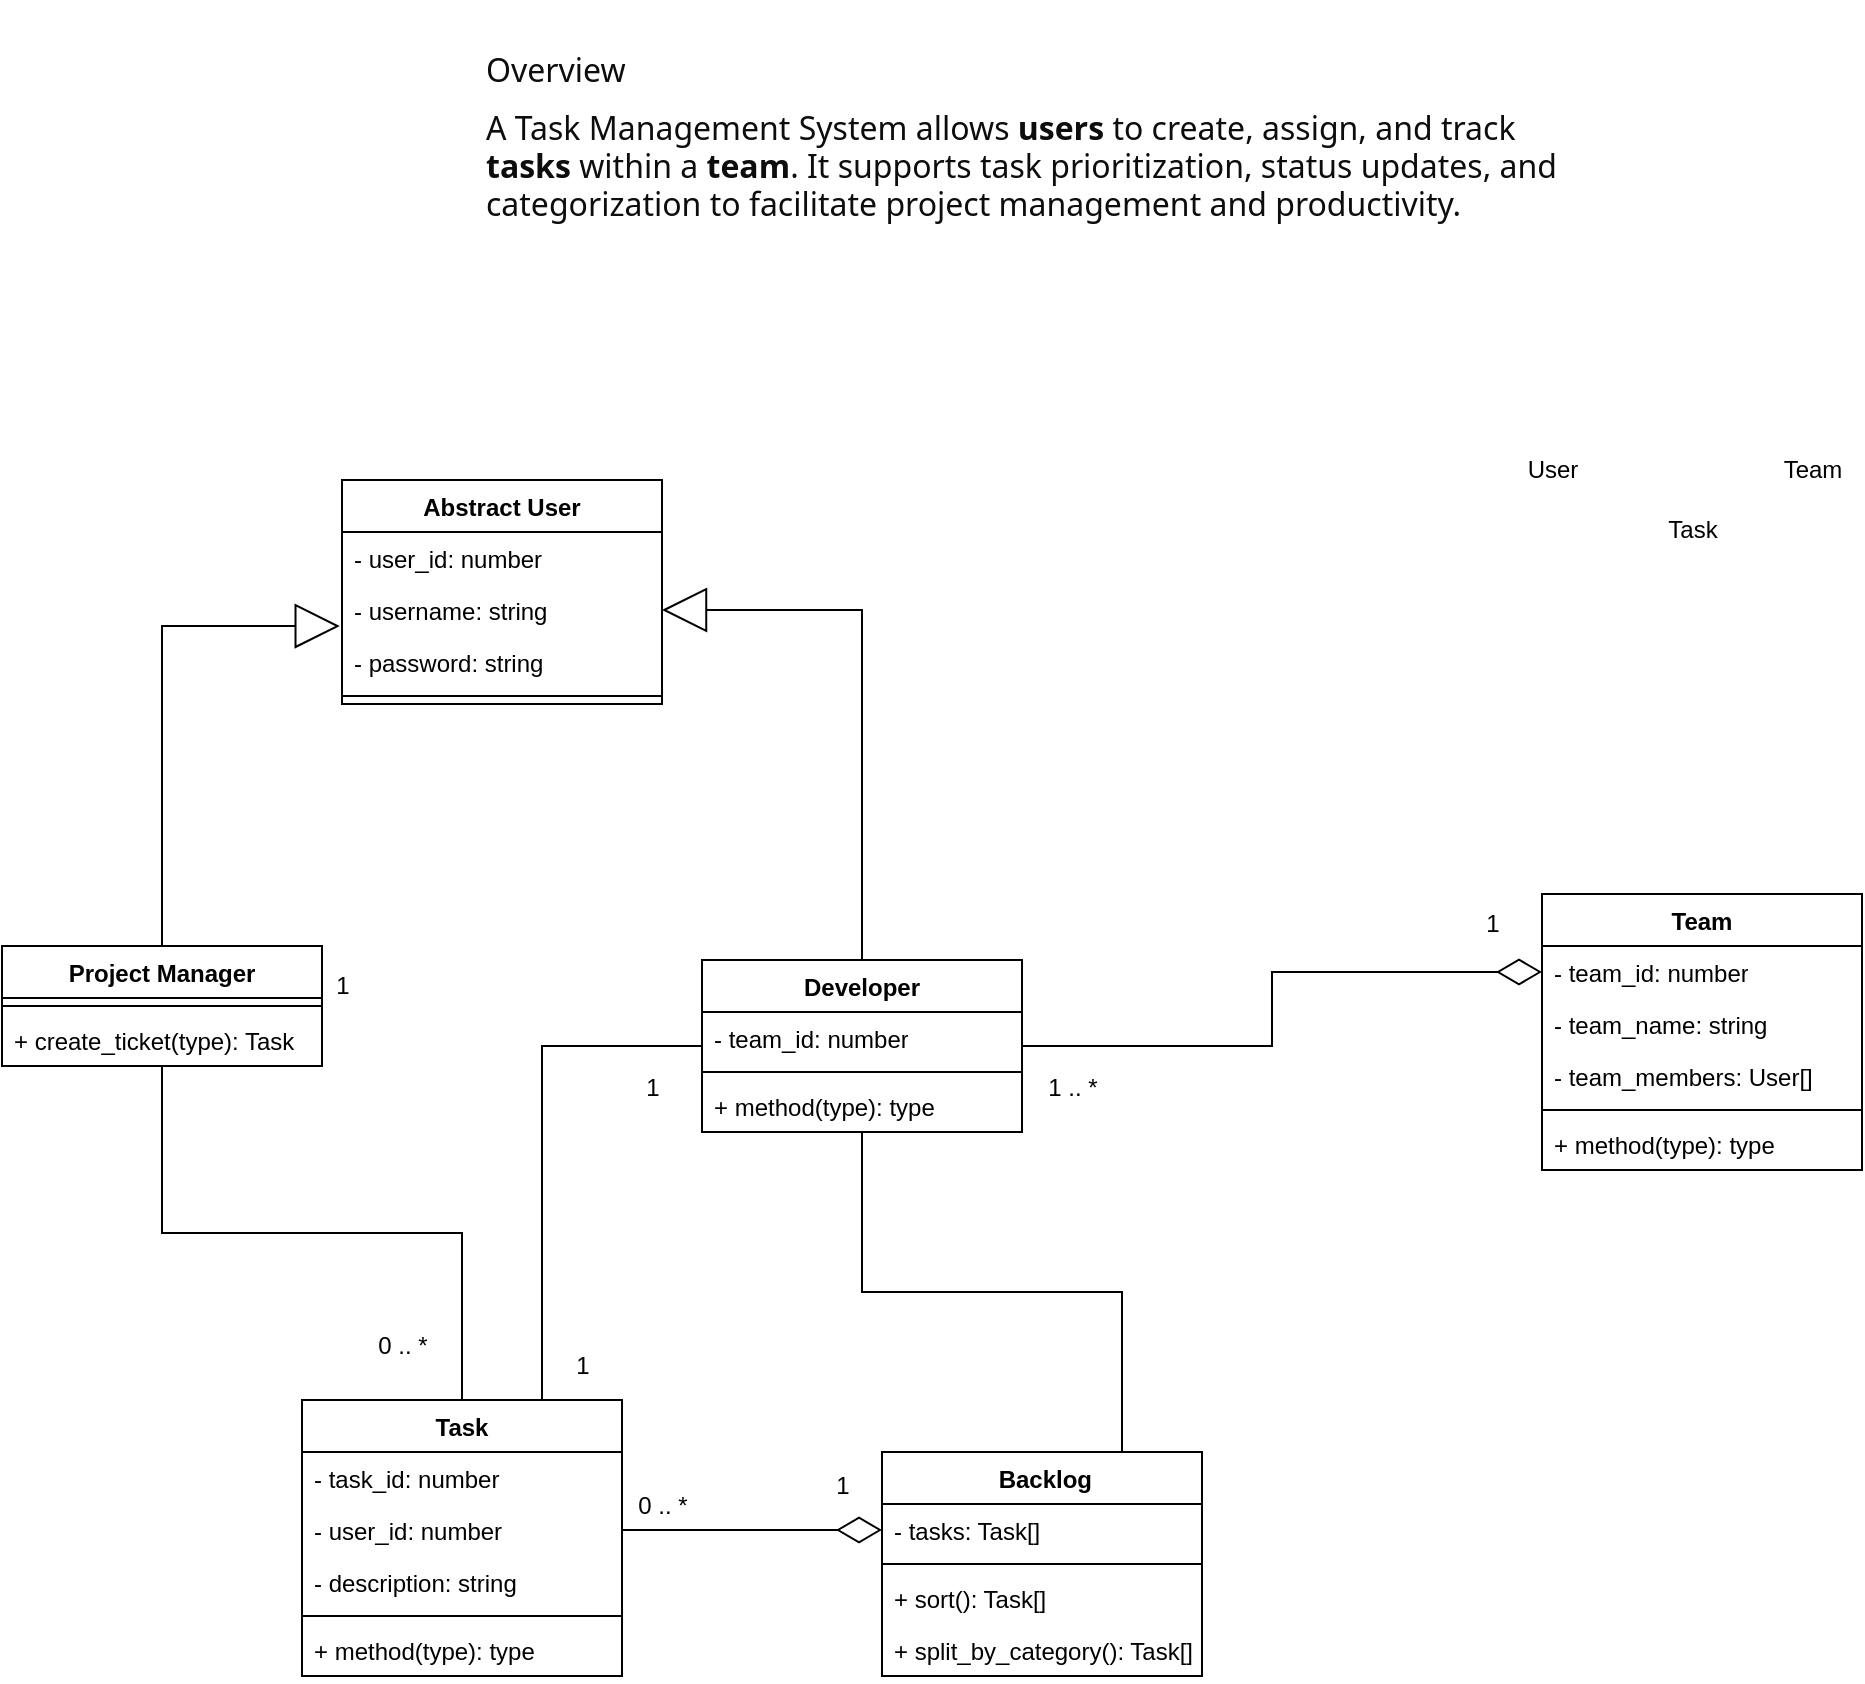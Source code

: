 <mxfile version="23.1.2" type="github">
  <diagram name="Page-1" id="k_OxoBrGzDhkdRQEVdBP">
    <mxGraphModel dx="2620" dy="725" grid="1" gridSize="10" guides="1" tooltips="1" connect="1" arrows="1" fold="1" page="1" pageScale="1" pageWidth="827" pageHeight="1169" math="0" shadow="0">
      <root>
        <mxCell id="0" />
        <mxCell id="1" parent="0" />
        <mxCell id="E01eo2j0rCrGbsDSN0s0-1" value="&lt;h4 style=&quot;border: 0px solid rgb(227, 227, 227); box-sizing: border-box; --tw-border-spacing-x: 0; --tw-border-spacing-y: 0; --tw-translate-x: 0; --tw-translate-y: 0; --tw-rotate: 0; --tw-skew-x: 0; --tw-skew-y: 0; --tw-scale-x: 1; --tw-scale-y: 1; --tw-pan-x: ; --tw-pan-y: ; --tw-pinch-zoom: ; --tw-scroll-snap-strictness: proximity; --tw-gradient-from-position: ; --tw-gradient-via-position: ; --tw-gradient-to-position: ; --tw-ordinal: ; --tw-slashed-zero: ; --tw-numeric-figure: ; --tw-numeric-spacing: ; --tw-numeric-fraction: ; --tw-ring-inset: ; --tw-ring-offset-width: 0px; --tw-ring-offset-color: #fff; --tw-ring-color: rgba(69,89,164,.5); --tw-ring-offset-shadow: 0 0 transparent; --tw-ring-shadow: 0 0 transparent; --tw-shadow: 0 0 transparent; --tw-shadow-colored: 0 0 transparent; --tw-blur: ; --tw-brightness: ; --tw-contrast: ; --tw-grayscale: ; --tw-hue-rotate: ; --tw-invert: ; --tw-saturate: ; --tw-sepia: ; --tw-drop-shadow: ; --tw-backdrop-blur: ; --tw-backdrop-brightness: ; --tw-backdrop-contrast: ; --tw-backdrop-grayscale: ; --tw-backdrop-hue-rotate: ; --tw-backdrop-invert: ; --tw-backdrop-opacity: ; --tw-backdrop-saturate: ; --tw-backdrop-sepia: ; font-size: 16px; font-weight: 400; margin: 1rem 0px 0.5rem; color: rgb(13, 13, 13); line-height: 1.5; font-family: Söhne, ui-sans-serif, system-ui, -apple-system, &amp;quot;Segoe UI&amp;quot;, Roboto, Ubuntu, Cantarell, &amp;quot;Noto Sans&amp;quot;, sans-serif, &amp;quot;Helvetica Neue&amp;quot;, Arial, &amp;quot;Apple Color Emoji&amp;quot;, &amp;quot;Segoe UI Emoji&amp;quot;, &amp;quot;Segoe UI Symbol&amp;quot;, &amp;quot;Noto Color Emoji&amp;quot;; font-style: normal; font-variant-ligatures: normal; font-variant-caps: normal; letter-spacing: normal; orphans: 2; text-align: start; text-indent: 0px; text-transform: none; widows: 2; word-spacing: 0px; -webkit-text-stroke-width: 0px; background-color: rgb(255, 255, 255); text-decoration-thickness: initial; text-decoration-style: initial; text-decoration-color: initial;&quot;&gt;Overview&lt;/h4&gt;&lt;p style=&quot;border: 0px solid rgb(227, 227, 227); box-sizing: border-box; --tw-border-spacing-x: 0; --tw-border-spacing-y: 0; --tw-translate-x: 0; --tw-translate-y: 0; --tw-rotate: 0; --tw-skew-x: 0; --tw-skew-y: 0; --tw-scale-x: 1; --tw-scale-y: 1; --tw-pan-x: ; --tw-pan-y: ; --tw-pinch-zoom: ; --tw-scroll-snap-strictness: proximity; --tw-gradient-from-position: ; --tw-gradient-via-position: ; --tw-gradient-to-position: ; --tw-ordinal: ; --tw-slashed-zero: ; --tw-numeric-figure: ; --tw-numeric-spacing: ; --tw-numeric-fraction: ; --tw-ring-inset: ; --tw-ring-offset-width: 0px; --tw-ring-offset-color: #fff; --tw-ring-color: rgba(69,89,164,.5); --tw-ring-offset-shadow: 0 0 transparent; --tw-ring-shadow: 0 0 transparent; --tw-shadow: 0 0 transparent; --tw-shadow-colored: 0 0 transparent; --tw-blur: ; --tw-brightness: ; --tw-contrast: ; --tw-grayscale: ; --tw-hue-rotate: ; --tw-invert: ; --tw-saturate: ; --tw-sepia: ; --tw-drop-shadow: ; --tw-backdrop-blur: ; --tw-backdrop-brightness: ; --tw-backdrop-contrast: ; --tw-backdrop-grayscale: ; --tw-backdrop-hue-rotate: ; --tw-backdrop-invert: ; --tw-backdrop-opacity: ; --tw-backdrop-saturate: ; --tw-backdrop-sepia: ; margin: 0px 0px 1.25em; color: rgb(13, 13, 13); font-family: Söhne, ui-sans-serif, system-ui, -apple-system, &amp;quot;Segoe UI&amp;quot;, Roboto, Ubuntu, Cantarell, &amp;quot;Noto Sans&amp;quot;, sans-serif, &amp;quot;Helvetica Neue&amp;quot;, Arial, &amp;quot;Apple Color Emoji&amp;quot;, &amp;quot;Segoe UI Emoji&amp;quot;, &amp;quot;Segoe UI Symbol&amp;quot;, &amp;quot;Noto Color Emoji&amp;quot;; font-size: 16px; font-style: normal; font-variant-ligatures: normal; font-variant-caps: normal; letter-spacing: normal; orphans: 2; text-align: start; text-indent: 0px; text-transform: none; widows: 2; word-spacing: 0px; -webkit-text-stroke-width: 0px; background-color: rgb(255, 255, 255); text-decoration-thickness: initial; text-decoration-style: initial; text-decoration-color: initial;&quot;&gt;&lt;span style=&quot;font-weight: 400;&quot;&gt;A Task Management System allows &lt;/span&gt;&lt;b&gt;users &lt;/b&gt;to create, assign, and track &lt;b&gt;tasks &lt;/b&gt;within a &lt;b&gt;team&lt;/b&gt;. It supports task prioritization, status updates, and categorization to facilitate project management and productivity.&lt;/p&gt;" style="text;whiteSpace=wrap;html=1;" vertex="1" parent="1">
          <mxGeometry x="20" y="10" width="560" height="150" as="geometry" />
        </mxCell>
        <mxCell id="E01eo2j0rCrGbsDSN0s0-2" value="Abstract User" style="swimlane;fontStyle=1;align=center;verticalAlign=top;childLayout=stackLayout;horizontal=1;startSize=26;horizontalStack=0;resizeParent=1;resizeParentMax=0;resizeLast=0;collapsible=1;marginBottom=0;whiteSpace=wrap;html=1;" vertex="1" parent="1">
          <mxGeometry x="-50" y="250" width="160" height="112" as="geometry" />
        </mxCell>
        <mxCell id="E01eo2j0rCrGbsDSN0s0-3" value="- user_id: number" style="text;strokeColor=none;fillColor=none;align=left;verticalAlign=top;spacingLeft=4;spacingRight=4;overflow=hidden;rotatable=0;points=[[0,0.5],[1,0.5]];portConstraint=eastwest;whiteSpace=wrap;html=1;" vertex="1" parent="E01eo2j0rCrGbsDSN0s0-2">
          <mxGeometry y="26" width="160" height="26" as="geometry" />
        </mxCell>
        <mxCell id="E01eo2j0rCrGbsDSN0s0-12" value="- username: string" style="text;strokeColor=none;fillColor=none;align=left;verticalAlign=top;spacingLeft=4;spacingRight=4;overflow=hidden;rotatable=0;points=[[0,0.5],[1,0.5]];portConstraint=eastwest;whiteSpace=wrap;html=1;" vertex="1" parent="E01eo2j0rCrGbsDSN0s0-2">
          <mxGeometry y="52" width="160" height="26" as="geometry" />
        </mxCell>
        <mxCell id="E01eo2j0rCrGbsDSN0s0-13" value="- password: string" style="text;strokeColor=none;fillColor=none;align=left;verticalAlign=top;spacingLeft=4;spacingRight=4;overflow=hidden;rotatable=0;points=[[0,0.5],[1,0.5]];portConstraint=eastwest;whiteSpace=wrap;html=1;" vertex="1" parent="E01eo2j0rCrGbsDSN0s0-2">
          <mxGeometry y="78" width="160" height="26" as="geometry" />
        </mxCell>
        <mxCell id="E01eo2j0rCrGbsDSN0s0-4" value="" style="line;strokeWidth=1;fillColor=none;align=left;verticalAlign=middle;spacingTop=-1;spacingLeft=3;spacingRight=3;rotatable=0;labelPosition=right;points=[];portConstraint=eastwest;strokeColor=inherit;" vertex="1" parent="E01eo2j0rCrGbsDSN0s0-2">
          <mxGeometry y="104" width="160" height="8" as="geometry" />
        </mxCell>
        <mxCell id="E01eo2j0rCrGbsDSN0s0-6" value="User" style="text;html=1;align=center;verticalAlign=middle;resizable=0;points=[];autosize=1;strokeColor=none;fillColor=none;" vertex="1" parent="1">
          <mxGeometry x="530" y="230" width="50" height="30" as="geometry" />
        </mxCell>
        <mxCell id="E01eo2j0rCrGbsDSN0s0-7" value="Team" style="text;html=1;align=center;verticalAlign=middle;resizable=0;points=[];autosize=1;strokeColor=none;fillColor=none;" vertex="1" parent="1">
          <mxGeometry x="660" y="230" width="50" height="30" as="geometry" />
        </mxCell>
        <mxCell id="E01eo2j0rCrGbsDSN0s0-8" value="Task" style="text;html=1;align=center;verticalAlign=middle;resizable=0;points=[];autosize=1;strokeColor=none;fillColor=none;" vertex="1" parent="1">
          <mxGeometry x="600" y="260" width="50" height="30" as="geometry" />
        </mxCell>
        <mxCell id="E01eo2j0rCrGbsDSN0s0-15" value="Team" style="swimlane;fontStyle=1;align=center;verticalAlign=top;childLayout=stackLayout;horizontal=1;startSize=26;horizontalStack=0;resizeParent=1;resizeParentMax=0;resizeLast=0;collapsible=1;marginBottom=0;whiteSpace=wrap;html=1;" vertex="1" parent="1">
          <mxGeometry x="550" y="457" width="160" height="138" as="geometry" />
        </mxCell>
        <mxCell id="E01eo2j0rCrGbsDSN0s0-16" value="- team_id: number" style="text;strokeColor=none;fillColor=none;align=left;verticalAlign=top;spacingLeft=4;spacingRight=4;overflow=hidden;rotatable=0;points=[[0,0.5],[1,0.5]];portConstraint=eastwest;whiteSpace=wrap;html=1;" vertex="1" parent="E01eo2j0rCrGbsDSN0s0-15">
          <mxGeometry y="26" width="160" height="26" as="geometry" />
        </mxCell>
        <mxCell id="E01eo2j0rCrGbsDSN0s0-19" value="- team_name: string" style="text;strokeColor=none;fillColor=none;align=left;verticalAlign=top;spacingLeft=4;spacingRight=4;overflow=hidden;rotatable=0;points=[[0,0.5],[1,0.5]];portConstraint=eastwest;whiteSpace=wrap;html=1;" vertex="1" parent="E01eo2j0rCrGbsDSN0s0-15">
          <mxGeometry y="52" width="160" height="26" as="geometry" />
        </mxCell>
        <mxCell id="E01eo2j0rCrGbsDSN0s0-20" value="- team_members: User[]" style="text;strokeColor=none;fillColor=none;align=left;verticalAlign=top;spacingLeft=4;spacingRight=4;overflow=hidden;rotatable=0;points=[[0,0.5],[1,0.5]];portConstraint=eastwest;whiteSpace=wrap;html=1;" vertex="1" parent="E01eo2j0rCrGbsDSN0s0-15">
          <mxGeometry y="78" width="160" height="26" as="geometry" />
        </mxCell>
        <mxCell id="E01eo2j0rCrGbsDSN0s0-17" value="" style="line;strokeWidth=1;fillColor=none;align=left;verticalAlign=middle;spacingTop=-1;spacingLeft=3;spacingRight=3;rotatable=0;labelPosition=right;points=[];portConstraint=eastwest;strokeColor=inherit;" vertex="1" parent="E01eo2j0rCrGbsDSN0s0-15">
          <mxGeometry y="104" width="160" height="8" as="geometry" />
        </mxCell>
        <mxCell id="E01eo2j0rCrGbsDSN0s0-18" value="+ method(type): type" style="text;strokeColor=none;fillColor=none;align=left;verticalAlign=top;spacingLeft=4;spacingRight=4;overflow=hidden;rotatable=0;points=[[0,0.5],[1,0.5]];portConstraint=eastwest;whiteSpace=wrap;html=1;" vertex="1" parent="E01eo2j0rCrGbsDSN0s0-15">
          <mxGeometry y="112" width="160" height="26" as="geometry" />
        </mxCell>
        <mxCell id="E01eo2j0rCrGbsDSN0s0-51" style="edgeStyle=orthogonalEdgeStyle;rounded=0;orthogonalLoop=1;jettySize=auto;html=1;entryX=0.5;entryY=0;entryDx=0;entryDy=0;endArrow=none;endFill=0;" edge="1" parent="1" source="E01eo2j0rCrGbsDSN0s0-22" target="E01eo2j0rCrGbsDSN0s0-44">
          <mxGeometry relative="1" as="geometry" />
        </mxCell>
        <mxCell id="E01eo2j0rCrGbsDSN0s0-22" value="Project Manager" style="swimlane;fontStyle=1;align=center;verticalAlign=top;childLayout=stackLayout;horizontal=1;startSize=26;horizontalStack=0;resizeParent=1;resizeParentMax=0;resizeLast=0;collapsible=1;marginBottom=0;whiteSpace=wrap;html=1;" vertex="1" parent="1">
          <mxGeometry x="-220" y="483" width="160" height="60" as="geometry" />
        </mxCell>
        <mxCell id="E01eo2j0rCrGbsDSN0s0-26" value="" style="line;strokeWidth=1;fillColor=none;align=left;verticalAlign=middle;spacingTop=-1;spacingLeft=3;spacingRight=3;rotatable=0;labelPosition=right;points=[];portConstraint=eastwest;strokeColor=inherit;" vertex="1" parent="E01eo2j0rCrGbsDSN0s0-22">
          <mxGeometry y="26" width="160" height="8" as="geometry" />
        </mxCell>
        <mxCell id="E01eo2j0rCrGbsDSN0s0-27" value="+ create_ticket(type): Task" style="text;strokeColor=none;fillColor=none;align=left;verticalAlign=top;spacingLeft=4;spacingRight=4;overflow=hidden;rotatable=0;points=[[0,0.5],[1,0.5]];portConstraint=eastwest;whiteSpace=wrap;html=1;" vertex="1" parent="E01eo2j0rCrGbsDSN0s0-22">
          <mxGeometry y="34" width="160" height="26" as="geometry" />
        </mxCell>
        <mxCell id="E01eo2j0rCrGbsDSN0s0-36" style="edgeStyle=orthogonalEdgeStyle;rounded=0;orthogonalLoop=1;jettySize=auto;html=1;entryX=1;entryY=0.5;entryDx=0;entryDy=0;endSize=20;endArrow=block;endFill=0;" edge="1" parent="1" source="E01eo2j0rCrGbsDSN0s0-28" target="E01eo2j0rCrGbsDSN0s0-12">
          <mxGeometry relative="1" as="geometry" />
        </mxCell>
        <mxCell id="E01eo2j0rCrGbsDSN0s0-41" style="edgeStyle=orthogonalEdgeStyle;rounded=0;orthogonalLoop=1;jettySize=auto;html=1;entryX=0;entryY=0.5;entryDx=0;entryDy=0;endArrow=diamondThin;endFill=0;endSize=20;" edge="1" parent="1" source="E01eo2j0rCrGbsDSN0s0-28" target="E01eo2j0rCrGbsDSN0s0-16">
          <mxGeometry relative="1" as="geometry" />
        </mxCell>
        <mxCell id="E01eo2j0rCrGbsDSN0s0-52" style="edgeStyle=orthogonalEdgeStyle;rounded=0;orthogonalLoop=1;jettySize=auto;html=1;entryX=0.75;entryY=0;entryDx=0;entryDy=0;endArrow=none;endFill=0;" edge="1" parent="1" source="E01eo2j0rCrGbsDSN0s0-28" target="E01eo2j0rCrGbsDSN0s0-44">
          <mxGeometry relative="1" as="geometry" />
        </mxCell>
        <mxCell id="E01eo2j0rCrGbsDSN0s0-69" style="edgeStyle=orthogonalEdgeStyle;rounded=0;orthogonalLoop=1;jettySize=auto;html=1;entryX=0.75;entryY=0;entryDx=0;entryDy=0;endArrow=none;endFill=0;" edge="1" parent="1" source="E01eo2j0rCrGbsDSN0s0-28" target="E01eo2j0rCrGbsDSN0s0-57">
          <mxGeometry relative="1" as="geometry" />
        </mxCell>
        <mxCell id="E01eo2j0rCrGbsDSN0s0-28" value="Developer" style="swimlane;fontStyle=1;align=center;verticalAlign=top;childLayout=stackLayout;horizontal=1;startSize=26;horizontalStack=0;resizeParent=1;resizeParentMax=0;resizeLast=0;collapsible=1;marginBottom=0;whiteSpace=wrap;html=1;" vertex="1" parent="1">
          <mxGeometry x="130" y="490" width="160" height="86" as="geometry" />
        </mxCell>
        <mxCell id="E01eo2j0rCrGbsDSN0s0-29" value="- team_id: number" style="text;strokeColor=none;fillColor=none;align=left;verticalAlign=top;spacingLeft=4;spacingRight=4;overflow=hidden;rotatable=0;points=[[0,0.5],[1,0.5]];portConstraint=eastwest;whiteSpace=wrap;html=1;" vertex="1" parent="E01eo2j0rCrGbsDSN0s0-28">
          <mxGeometry y="26" width="160" height="26" as="geometry" />
        </mxCell>
        <mxCell id="E01eo2j0rCrGbsDSN0s0-32" value="" style="line;strokeWidth=1;fillColor=none;align=left;verticalAlign=middle;spacingTop=-1;spacingLeft=3;spacingRight=3;rotatable=0;labelPosition=right;points=[];portConstraint=eastwest;strokeColor=inherit;" vertex="1" parent="E01eo2j0rCrGbsDSN0s0-28">
          <mxGeometry y="52" width="160" height="8" as="geometry" />
        </mxCell>
        <mxCell id="E01eo2j0rCrGbsDSN0s0-33" value="+ method(type): type" style="text;strokeColor=none;fillColor=none;align=left;verticalAlign=top;spacingLeft=4;spacingRight=4;overflow=hidden;rotatable=0;points=[[0,0.5],[1,0.5]];portConstraint=eastwest;whiteSpace=wrap;html=1;" vertex="1" parent="E01eo2j0rCrGbsDSN0s0-28">
          <mxGeometry y="60" width="160" height="26" as="geometry" />
        </mxCell>
        <mxCell id="E01eo2j0rCrGbsDSN0s0-35" style="edgeStyle=orthogonalEdgeStyle;rounded=0;orthogonalLoop=1;jettySize=auto;html=1;entryX=-0.007;entryY=-0.192;entryDx=0;entryDy=0;entryPerimeter=0;endArrow=block;endFill=0;endSize=20;" edge="1" parent="1" source="E01eo2j0rCrGbsDSN0s0-22" target="E01eo2j0rCrGbsDSN0s0-13">
          <mxGeometry relative="1" as="geometry" />
        </mxCell>
        <mxCell id="E01eo2j0rCrGbsDSN0s0-42" value="1 .. *" style="text;html=1;align=center;verticalAlign=middle;resizable=0;points=[];autosize=1;strokeColor=none;fillColor=none;" vertex="1" parent="1">
          <mxGeometry x="290" y="539" width="50" height="30" as="geometry" />
        </mxCell>
        <mxCell id="E01eo2j0rCrGbsDSN0s0-43" value="1" style="text;html=1;align=center;verticalAlign=middle;resizable=0;points=[];autosize=1;strokeColor=none;fillColor=none;" vertex="1" parent="1">
          <mxGeometry x="510" y="457" width="30" height="30" as="geometry" />
        </mxCell>
        <mxCell id="E01eo2j0rCrGbsDSN0s0-44" value="Task" style="swimlane;fontStyle=1;align=center;verticalAlign=top;childLayout=stackLayout;horizontal=1;startSize=26;horizontalStack=0;resizeParent=1;resizeParentMax=0;resizeLast=0;collapsible=1;marginBottom=0;whiteSpace=wrap;html=1;" vertex="1" parent="1">
          <mxGeometry x="-70" y="710" width="160" height="138" as="geometry" />
        </mxCell>
        <mxCell id="E01eo2j0rCrGbsDSN0s0-45" value="- task_id: number" style="text;strokeColor=none;fillColor=none;align=left;verticalAlign=top;spacingLeft=4;spacingRight=4;overflow=hidden;rotatable=0;points=[[0,0.5],[1,0.5]];portConstraint=eastwest;whiteSpace=wrap;html=1;" vertex="1" parent="E01eo2j0rCrGbsDSN0s0-44">
          <mxGeometry y="26" width="160" height="26" as="geometry" />
        </mxCell>
        <mxCell id="E01eo2j0rCrGbsDSN0s0-50" value="- user_id: number" style="text;strokeColor=none;fillColor=none;align=left;verticalAlign=top;spacingLeft=4;spacingRight=4;overflow=hidden;rotatable=0;points=[[0,0.5],[1,0.5]];portConstraint=eastwest;whiteSpace=wrap;html=1;" vertex="1" parent="E01eo2j0rCrGbsDSN0s0-44">
          <mxGeometry y="52" width="160" height="26" as="geometry" />
        </mxCell>
        <mxCell id="E01eo2j0rCrGbsDSN0s0-46" value="- description: string" style="text;strokeColor=none;fillColor=none;align=left;verticalAlign=top;spacingLeft=4;spacingRight=4;overflow=hidden;rotatable=0;points=[[0,0.5],[1,0.5]];portConstraint=eastwest;whiteSpace=wrap;html=1;" vertex="1" parent="E01eo2j0rCrGbsDSN0s0-44">
          <mxGeometry y="78" width="160" height="26" as="geometry" />
        </mxCell>
        <mxCell id="E01eo2j0rCrGbsDSN0s0-48" value="" style="line;strokeWidth=1;fillColor=none;align=left;verticalAlign=middle;spacingTop=-1;spacingLeft=3;spacingRight=3;rotatable=0;labelPosition=right;points=[];portConstraint=eastwest;strokeColor=inherit;" vertex="1" parent="E01eo2j0rCrGbsDSN0s0-44">
          <mxGeometry y="104" width="160" height="8" as="geometry" />
        </mxCell>
        <mxCell id="E01eo2j0rCrGbsDSN0s0-49" value="+ method(type): type" style="text;strokeColor=none;fillColor=none;align=left;verticalAlign=top;spacingLeft=4;spacingRight=4;overflow=hidden;rotatable=0;points=[[0,0.5],[1,0.5]];portConstraint=eastwest;whiteSpace=wrap;html=1;" vertex="1" parent="E01eo2j0rCrGbsDSN0s0-44">
          <mxGeometry y="112" width="160" height="26" as="geometry" />
        </mxCell>
        <mxCell id="E01eo2j0rCrGbsDSN0s0-53" value="1" style="text;html=1;align=center;verticalAlign=middle;resizable=0;points=[];autosize=1;strokeColor=none;fillColor=none;" vertex="1" parent="1">
          <mxGeometry x="-65" y="488" width="30" height="30" as="geometry" />
        </mxCell>
        <mxCell id="E01eo2j0rCrGbsDSN0s0-54" value="0 .. *" style="text;html=1;align=center;verticalAlign=middle;resizable=0;points=[];autosize=1;strokeColor=none;fillColor=none;" vertex="1" parent="1">
          <mxGeometry x="-45" y="668" width="50" height="30" as="geometry" />
        </mxCell>
        <mxCell id="E01eo2j0rCrGbsDSN0s0-55" value="1" style="text;html=1;align=center;verticalAlign=middle;resizable=0;points=[];autosize=1;strokeColor=none;fillColor=none;" vertex="1" parent="1">
          <mxGeometry x="55" y="678" width="30" height="30" as="geometry" />
        </mxCell>
        <mxCell id="E01eo2j0rCrGbsDSN0s0-56" value="1" style="text;html=1;align=center;verticalAlign=middle;resizable=0;points=[];autosize=1;strokeColor=none;fillColor=none;" vertex="1" parent="1">
          <mxGeometry x="90" y="539" width="30" height="30" as="geometry" />
        </mxCell>
        <mxCell id="E01eo2j0rCrGbsDSN0s0-57" value="&amp;nbsp;Backlog" style="swimlane;fontStyle=1;align=center;verticalAlign=top;childLayout=stackLayout;horizontal=1;startSize=26;horizontalStack=0;resizeParent=1;resizeParentMax=0;resizeLast=0;collapsible=1;marginBottom=0;whiteSpace=wrap;html=1;" vertex="1" parent="1">
          <mxGeometry x="220" y="736" width="160" height="112" as="geometry" />
        </mxCell>
        <mxCell id="E01eo2j0rCrGbsDSN0s0-58" value="- tasks: Task[]" style="text;strokeColor=none;fillColor=none;align=left;verticalAlign=top;spacingLeft=4;spacingRight=4;overflow=hidden;rotatable=0;points=[[0,0.5],[1,0.5]];portConstraint=eastwest;whiteSpace=wrap;html=1;" vertex="1" parent="E01eo2j0rCrGbsDSN0s0-57">
          <mxGeometry y="26" width="160" height="26" as="geometry" />
        </mxCell>
        <mxCell id="E01eo2j0rCrGbsDSN0s0-59" value="" style="line;strokeWidth=1;fillColor=none;align=left;verticalAlign=middle;spacingTop=-1;spacingLeft=3;spacingRight=3;rotatable=0;labelPosition=right;points=[];portConstraint=eastwest;strokeColor=inherit;" vertex="1" parent="E01eo2j0rCrGbsDSN0s0-57">
          <mxGeometry y="52" width="160" height="8" as="geometry" />
        </mxCell>
        <mxCell id="E01eo2j0rCrGbsDSN0s0-60" value="+ sort(): Task[]" style="text;strokeColor=none;fillColor=none;align=left;verticalAlign=top;spacingLeft=4;spacingRight=4;overflow=hidden;rotatable=0;points=[[0,0.5],[1,0.5]];portConstraint=eastwest;whiteSpace=wrap;html=1;" vertex="1" parent="E01eo2j0rCrGbsDSN0s0-57">
          <mxGeometry y="60" width="160" height="26" as="geometry" />
        </mxCell>
        <mxCell id="E01eo2j0rCrGbsDSN0s0-65" value="+ split_by_category(): Task[]" style="text;strokeColor=none;fillColor=none;align=left;verticalAlign=top;spacingLeft=4;spacingRight=4;overflow=hidden;rotatable=0;points=[[0,0.5],[1,0.5]];portConstraint=eastwest;whiteSpace=wrap;html=1;" vertex="1" parent="E01eo2j0rCrGbsDSN0s0-57">
          <mxGeometry y="86" width="160" height="26" as="geometry" />
        </mxCell>
        <mxCell id="E01eo2j0rCrGbsDSN0s0-66" style="edgeStyle=orthogonalEdgeStyle;rounded=0;orthogonalLoop=1;jettySize=auto;html=1;endArrow=diamondThin;endFill=0;endSize=20;" edge="1" parent="1" source="E01eo2j0rCrGbsDSN0s0-50" target="E01eo2j0rCrGbsDSN0s0-58">
          <mxGeometry relative="1" as="geometry" />
        </mxCell>
        <mxCell id="E01eo2j0rCrGbsDSN0s0-67" value="0 .. *" style="text;html=1;align=center;verticalAlign=middle;resizable=0;points=[];autosize=1;strokeColor=none;fillColor=none;" vertex="1" parent="1">
          <mxGeometry x="85" y="748" width="50" height="30" as="geometry" />
        </mxCell>
        <mxCell id="E01eo2j0rCrGbsDSN0s0-68" value="1" style="text;html=1;align=center;verticalAlign=middle;resizable=0;points=[];autosize=1;strokeColor=none;fillColor=none;" vertex="1" parent="1">
          <mxGeometry x="185" y="738" width="30" height="30" as="geometry" />
        </mxCell>
      </root>
    </mxGraphModel>
  </diagram>
</mxfile>
